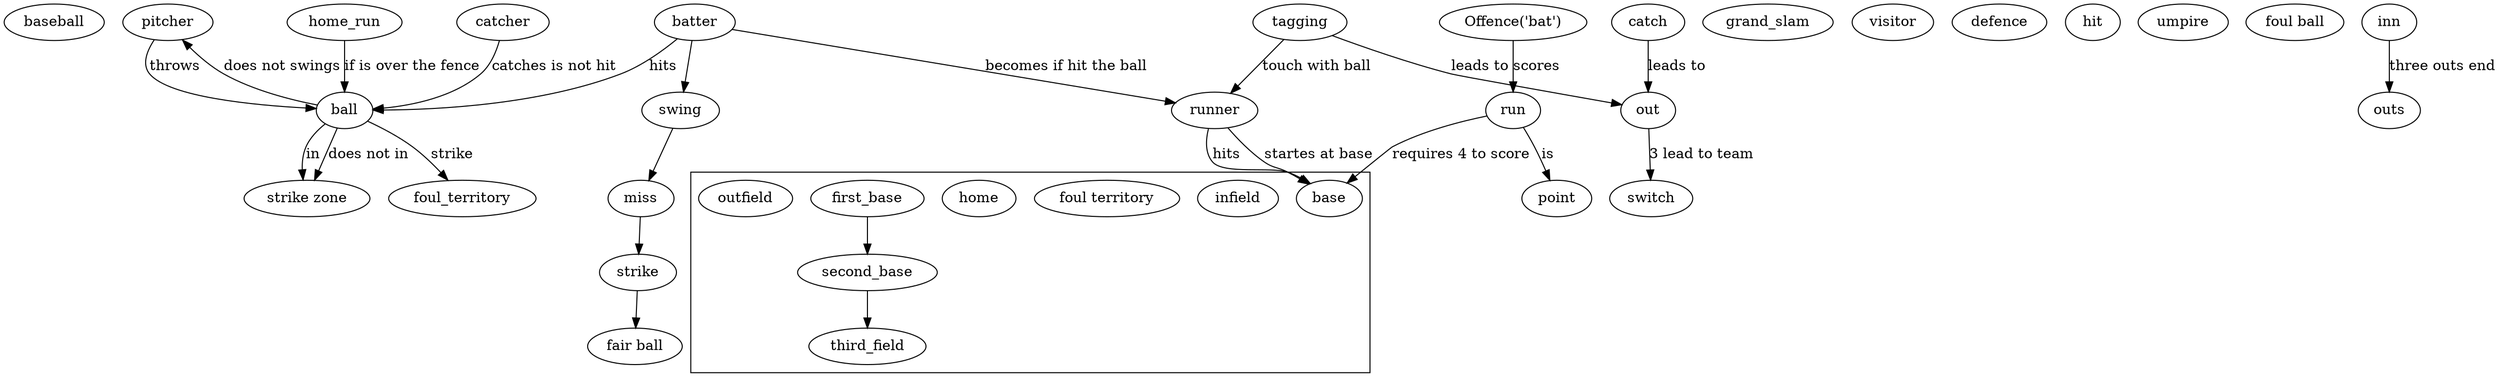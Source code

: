 digraph G {
    URL = "https://www.youtube.com/watch?v=0bKkGeROiPA";
    baseball;
    pitcher;
    run;
    home_run;
    grand_slam;
    
    visitor;
    offence [label = "Offence('bat')";];
    defence;
    catcher;
    swing
    hit
    ball
    umpire
    "strike zone"
    strike
    swing
    "fair ball" 
    "foul ball"

    strike -> "fair ball" 
    ball -> "strike zone" [label = "does not in"]
    ball -> pitcher [label = "does not swings"]
    ball -> "strike zone" [label = "in"]
    
    batter -> ball [label="hits"]
    ball -> foul_territory [label ="strike"]
    batter -> swing 
    swing -> miss
    miss -> strike 
    tagging
    home_run -> ball [label="if is over the fence"]
    batter -> runner [label = "becomes if hit the ball";];
    catcher -> ball [label = "catches is not hit";];
    catch -> out [label = "leads to";];
    tagging -> out [label="leads to"]
    tagging -> runner [label="touch with ball"]
    pitcher -> ball [label = "throws";];
    offence -> run [label = "scores";];
    run -> point [label = "is";];
    run -> base [label = "requires 4 to score";];
    runner -> base [label = "hits";];

    runner -> base [label="startes at base"]

    subgraph cluste_counters {
        out
        inn
        switch
        inn -> outs [label="three outs end"]
        out -> switch [label ="3 lead to team"]
    }
    subgraph cluster_field {
        infield;
        "foul territory"
        home;
        base;
        first_base -> second_base;
        second_base -> third_field;
        outfield;

    }
}
